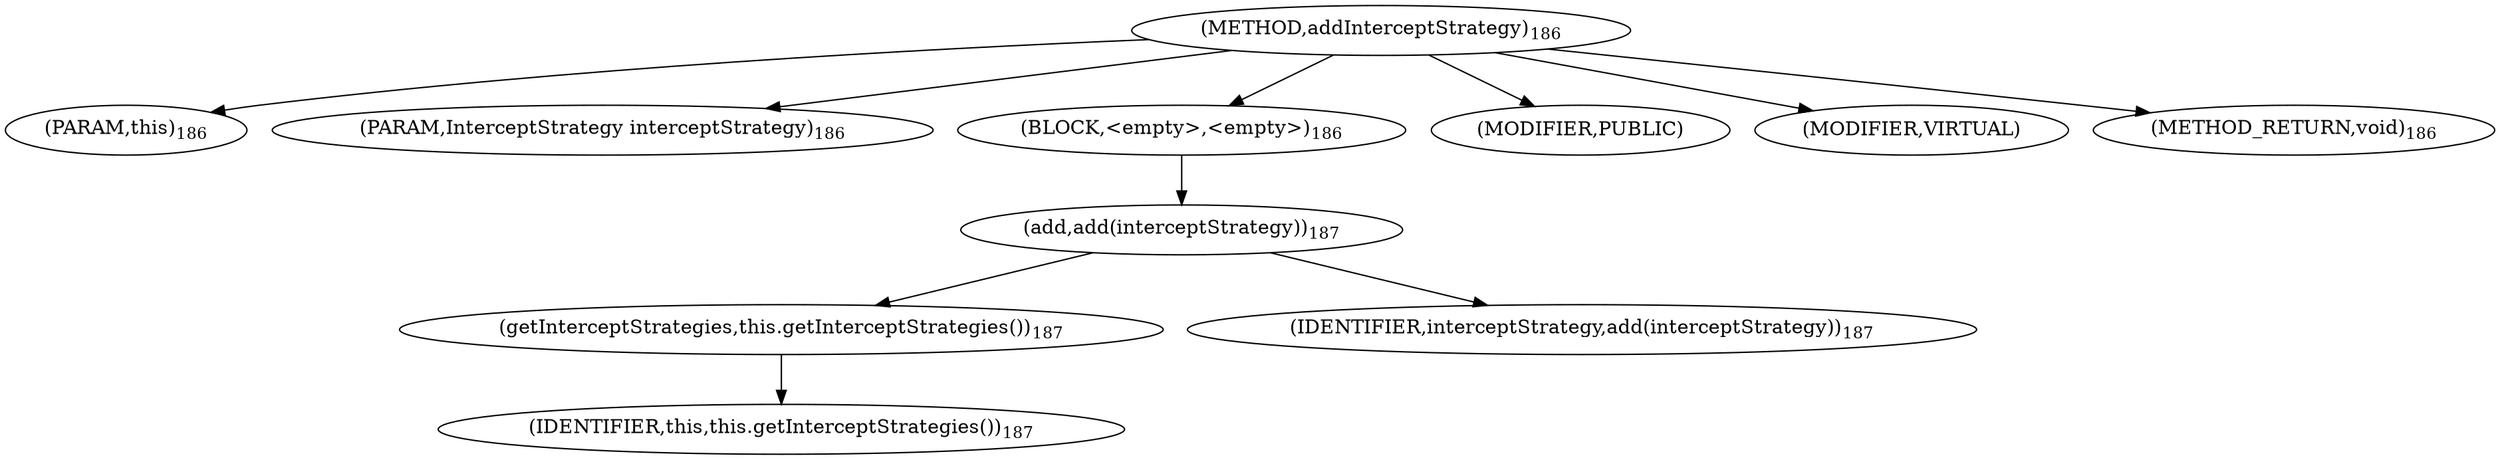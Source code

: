 digraph "addInterceptStrategy" {  
"507" [label = <(METHOD,addInterceptStrategy)<SUB>186</SUB>> ]
"30" [label = <(PARAM,this)<SUB>186</SUB>> ]
"508" [label = <(PARAM,InterceptStrategy interceptStrategy)<SUB>186</SUB>> ]
"509" [label = <(BLOCK,&lt;empty&gt;,&lt;empty&gt;)<SUB>186</SUB>> ]
"510" [label = <(add,add(interceptStrategy))<SUB>187</SUB>> ]
"511" [label = <(getInterceptStrategies,this.getInterceptStrategies())<SUB>187</SUB>> ]
"29" [label = <(IDENTIFIER,this,this.getInterceptStrategies())<SUB>187</SUB>> ]
"512" [label = <(IDENTIFIER,interceptStrategy,add(interceptStrategy))<SUB>187</SUB>> ]
"513" [label = <(MODIFIER,PUBLIC)> ]
"514" [label = <(MODIFIER,VIRTUAL)> ]
"515" [label = <(METHOD_RETURN,void)<SUB>186</SUB>> ]
  "507" -> "30" 
  "507" -> "508" 
  "507" -> "509" 
  "507" -> "513" 
  "507" -> "514" 
  "507" -> "515" 
  "509" -> "510" 
  "510" -> "511" 
  "510" -> "512" 
  "511" -> "29" 
}
